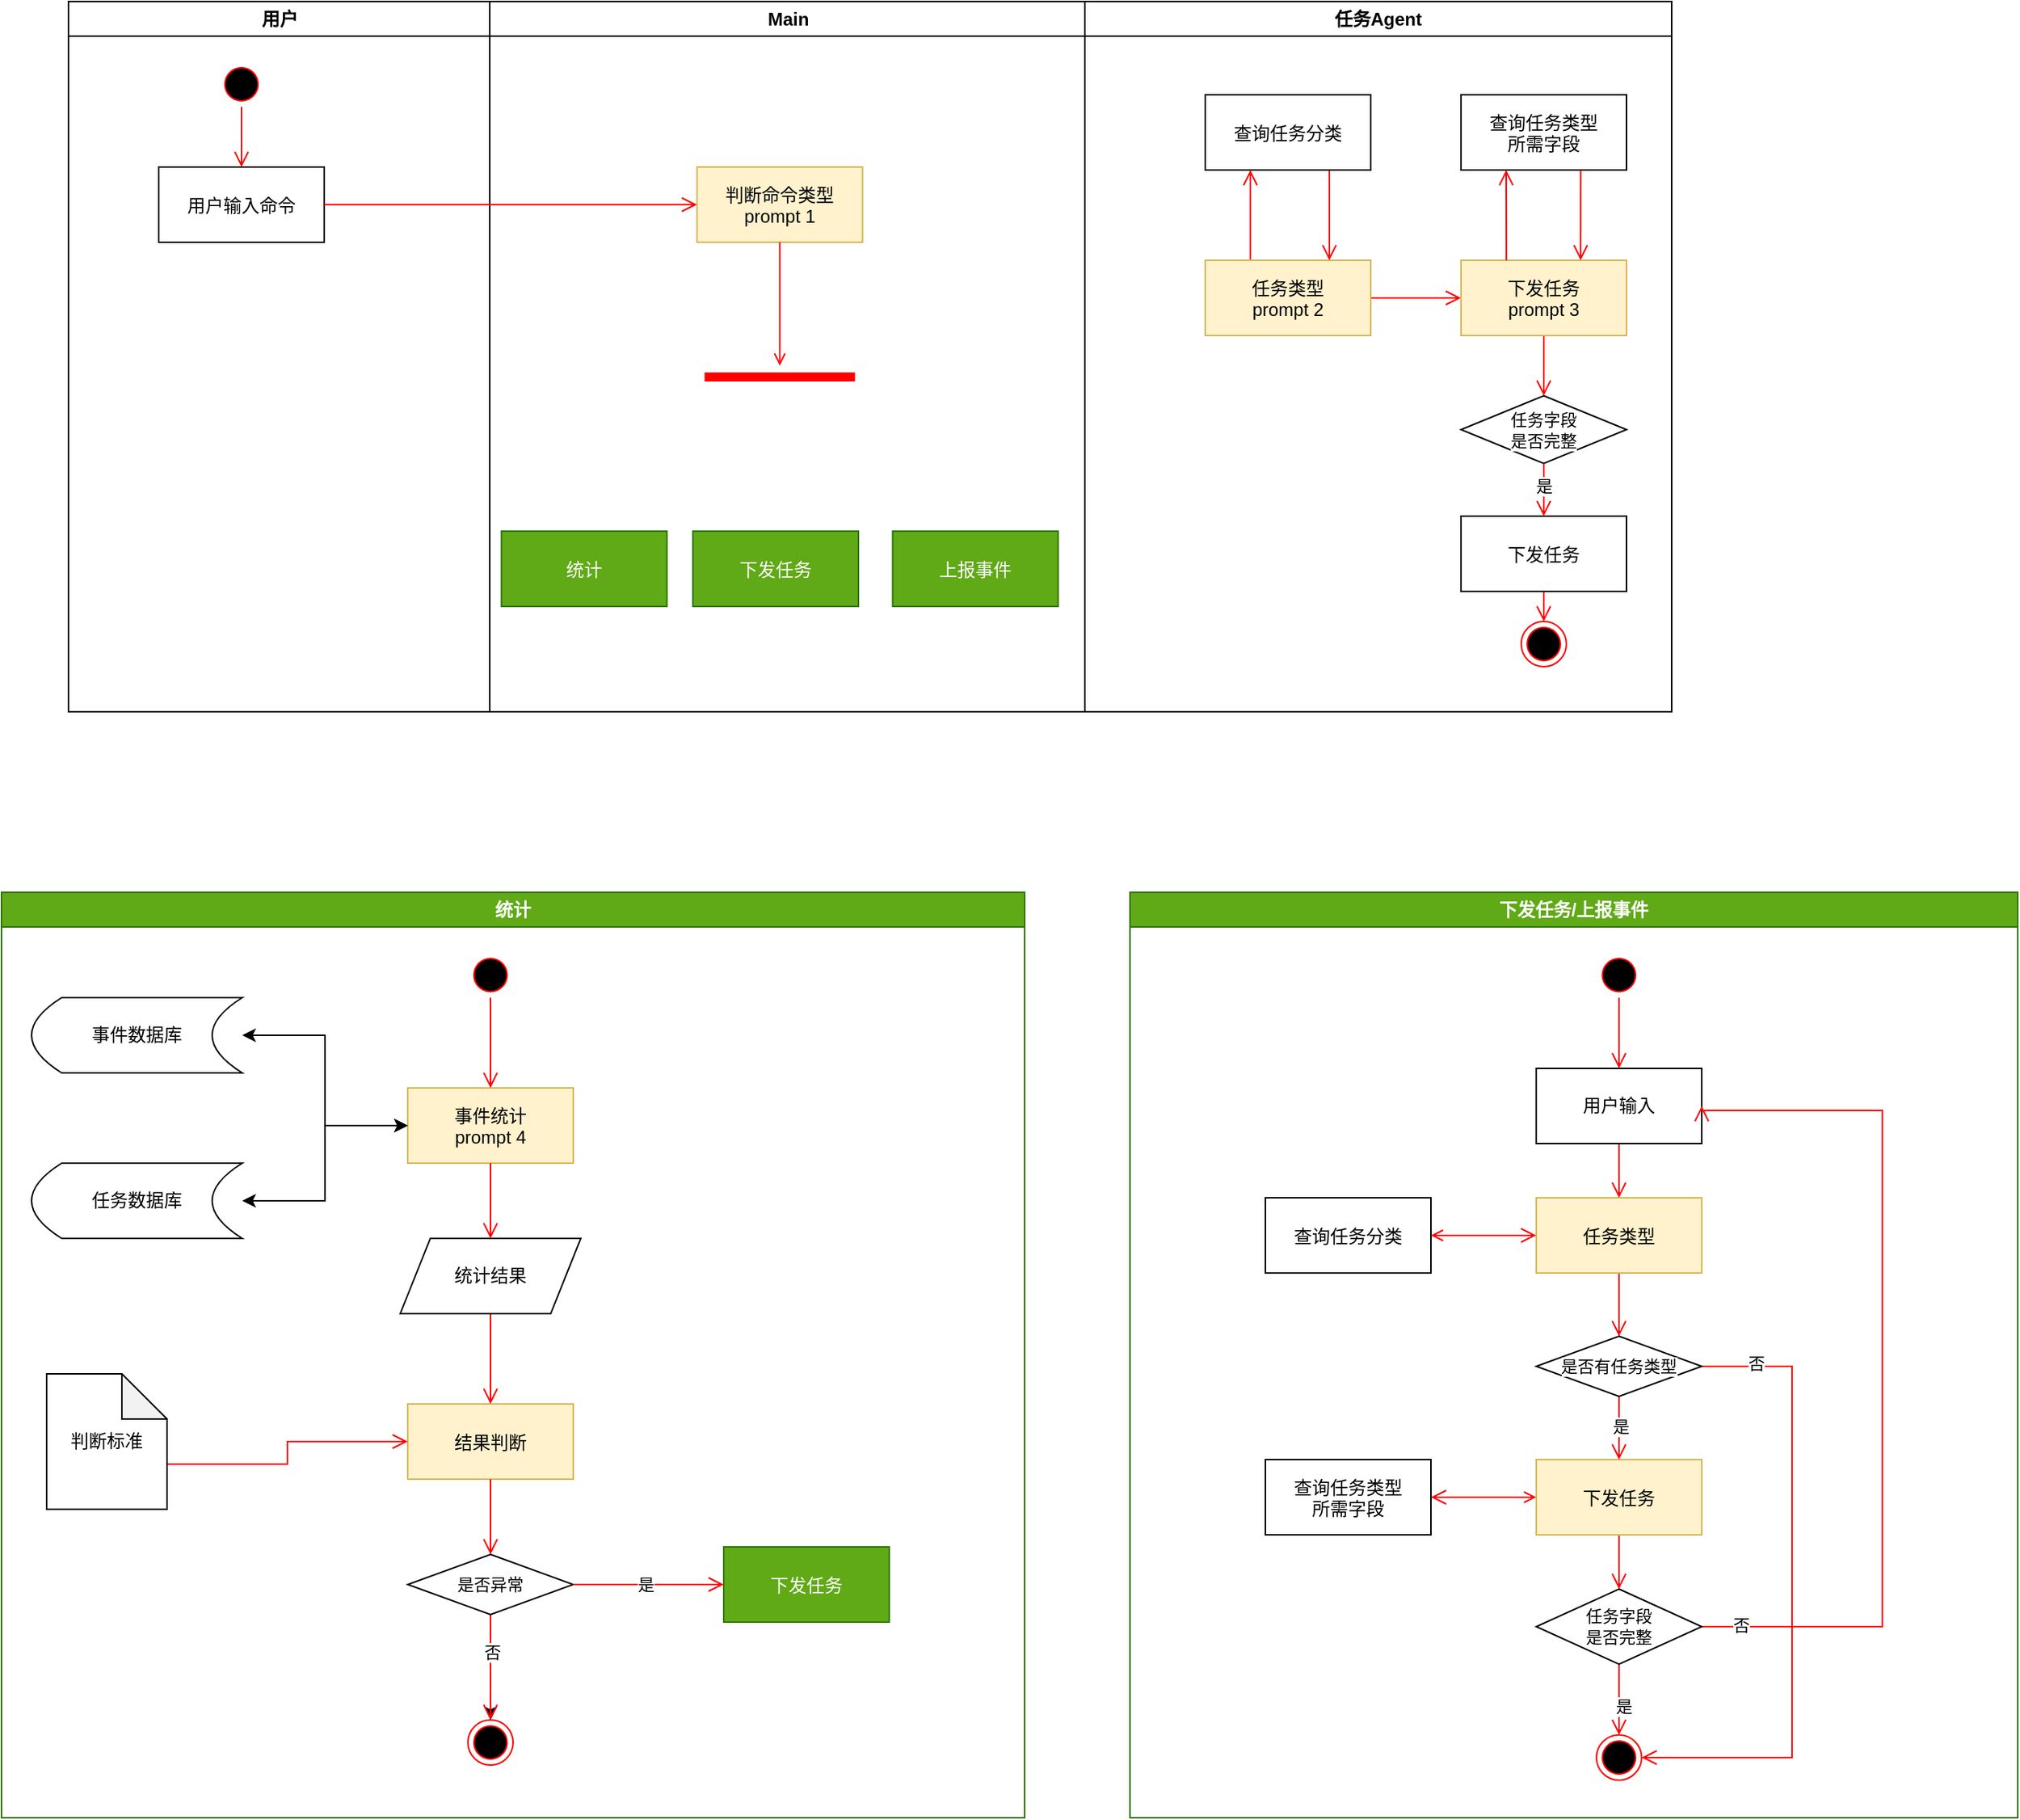 <mxfile version="23.1.5" type="github">
  <diagram name="Page-1" id="e7e014a7-5840-1c2e-5031-d8a46d1fe8dd">
    <mxGraphModel dx="1434" dy="789" grid="1" gridSize="10" guides="1" tooltips="1" connect="1" arrows="1" fold="1" page="1" pageScale="1" pageWidth="1169" pageHeight="826" background="none" math="0" shadow="0">
      <root>
        <mxCell id="0" />
        <mxCell id="1" parent="0" />
        <mxCell id="2" value="用户" style="swimlane;whiteSpace=wrap" parent="1" vertex="1">
          <mxGeometry x="164.5" y="128" width="280" height="472" as="geometry" />
        </mxCell>
        <mxCell id="5" value="" style="ellipse;shape=startState;fillColor=#000000;strokeColor=#ff0000;" parent="2" vertex="1">
          <mxGeometry x="100" y="40" width="30" height="30" as="geometry" />
        </mxCell>
        <mxCell id="6" value="" style="edgeStyle=elbowEdgeStyle;elbow=horizontal;verticalAlign=bottom;endArrow=open;endSize=8;strokeColor=#FF0000;endFill=1;rounded=0" parent="2" source="5" target="7" edge="1">
          <mxGeometry x="100" y="40" as="geometry">
            <mxPoint x="115" y="110" as="targetPoint" />
          </mxGeometry>
        </mxCell>
        <mxCell id="7" value="用户输入命令" style="" parent="2" vertex="1">
          <mxGeometry x="60" y="110" width="110" height="50" as="geometry" />
        </mxCell>
        <mxCell id="3" value="Main" style="swimlane;whiteSpace=wrap" parent="1" vertex="1">
          <mxGeometry x="444.5" y="128" width="395.5" height="472" as="geometry">
            <mxRectangle x="444.5" y="128" width="90" height="30" as="alternateBounds" />
          </mxGeometry>
        </mxCell>
        <mxCell id="15" value="判断命令类型&#xa;prompt 1" style="fillColor=#fff2cc;strokeColor=#d6b656;" parent="3" vertex="1">
          <mxGeometry x="137.75" y="110" width="110" height="50" as="geometry" />
        </mxCell>
        <mxCell id="17" value="" style="endArrow=open;strokeColor=#FF0000;endFill=1;rounded=0" parent="3" source="15" target="25" edge="1">
          <mxGeometry relative="1" as="geometry">
            <mxPoint x="75" y="220" as="targetPoint" />
          </mxGeometry>
        </mxCell>
        <mxCell id="25" value="" style="shape=line;strokeWidth=6;strokeColor=#ff0000;rotation=-180;" parent="3" vertex="1">
          <mxGeometry x="142.75" y="242" width="100" height="15" as="geometry" />
        </mxCell>
        <mxCell id="uS6XUm04iqKsiEQgvKoJ-63" value="统计" style="fillColor=#60a917;fontColor=#ffffff;strokeColor=#2D7600;" vertex="1" parent="3">
          <mxGeometry x="7.75" y="352" width="110" height="50" as="geometry" />
        </mxCell>
        <mxCell id="uS6XUm04iqKsiEQgvKoJ-64" value="下发任务" style="fillColor=#60a917;fontColor=#ffffff;strokeColor=#2D7600;" vertex="1" parent="3">
          <mxGeometry x="135" y="352" width="110" height="50" as="geometry" />
        </mxCell>
        <mxCell id="uS6XUm04iqKsiEQgvKoJ-65" value="上报事件" style="fillColor=#60a917;fontColor=#ffffff;strokeColor=#2D7600;" vertex="1" parent="3">
          <mxGeometry x="267.75" y="352" width="110" height="50" as="geometry" />
        </mxCell>
        <mxCell id="4" value="任务Agent" style="swimlane;whiteSpace=wrap" parent="1" vertex="1">
          <mxGeometry x="840" y="128" width="390" height="472" as="geometry" />
        </mxCell>
        <mxCell id="38" value="" style="ellipse;shape=endState;fillColor=#000000;strokeColor=#ff0000" parent="4" vertex="1">
          <mxGeometry x="290" y="412" width="30" height="30" as="geometry" />
        </mxCell>
        <mxCell id="tW41cjAI2kDG5QVRajdH-55" style="edgeStyle=elbowEdgeStyle;rounded=0;orthogonalLoop=1;jettySize=auto;elbow=horizontal;html=1;exitX=0.5;exitY=0;exitDx=0;exitDy=0;entryX=0.5;entryY=1;entryDx=0;entryDy=0;strokeColor=#FF0000;align=center;verticalAlign=bottom;fontFamily=Helvetica;fontSize=11;fontColor=default;labelBackgroundColor=default;endArrow=open;endFill=1;endSize=8;" parent="4" edge="1">
          <mxGeometry relative="1" as="geometry">
            <mxPoint x="110" y="172" as="sourcePoint" />
            <mxPoint x="110" y="112" as="targetPoint" />
          </mxGeometry>
        </mxCell>
        <mxCell id="tW41cjAI2kDG5QVRajdH-76" style="edgeStyle=elbowEdgeStyle;rounded=0;orthogonalLoop=1;jettySize=auto;elbow=horizontal;html=1;exitX=1;exitY=0.5;exitDx=0;exitDy=0;strokeColor=#FF0000;align=center;verticalAlign=bottom;fontFamily=Helvetica;fontSize=11;fontColor=default;labelBackgroundColor=default;endArrow=open;endFill=1;endSize=8;" parent="4" source="18" target="tW41cjAI2kDG5QVRajdH-71" edge="1">
          <mxGeometry relative="1" as="geometry" />
        </mxCell>
        <mxCell id="18" value="任务类型&#xa;prompt 2" style="fillColor=#fff2cc;strokeColor=#d6b656;" parent="4" vertex="1">
          <mxGeometry x="80" y="172" width="110" height="50" as="geometry" />
        </mxCell>
        <mxCell id="tW41cjAI2kDG5QVRajdH-56" style="edgeStyle=elbowEdgeStyle;rounded=0;orthogonalLoop=1;jettySize=auto;elbow=horizontal;html=1;exitX=0.75;exitY=1;exitDx=0;exitDy=0;entryX=0.75;entryY=0;entryDx=0;entryDy=0;strokeColor=#FF0000;align=center;verticalAlign=bottom;fontFamily=Helvetica;fontSize=11;fontColor=default;labelBackgroundColor=default;endArrow=open;endFill=1;endSize=8;" parent="4" source="tW41cjAI2kDG5QVRajdH-51" target="18" edge="1">
          <mxGeometry relative="1" as="geometry" />
        </mxCell>
        <mxCell id="tW41cjAI2kDG5QVRajdH-51" value="查询任务分类" style="" parent="4" vertex="1">
          <mxGeometry x="80" y="62" width="110" height="50" as="geometry" />
        </mxCell>
        <mxCell id="tW41cjAI2kDG5QVRajdH-78" style="edgeStyle=elbowEdgeStyle;rounded=0;orthogonalLoop=1;jettySize=auto;elbow=horizontal;html=1;exitX=0.5;exitY=1;exitDx=0;exitDy=0;entryX=0.5;entryY=0;entryDx=0;entryDy=0;strokeColor=#FF0000;align=center;verticalAlign=bottom;fontFamily=Helvetica;fontSize=11;fontColor=default;labelBackgroundColor=default;endArrow=open;endFill=1;endSize=8;" parent="4" source="tW41cjAI2kDG5QVRajdH-41" target="38" edge="1">
          <mxGeometry relative="1" as="geometry" />
        </mxCell>
        <mxCell id="tW41cjAI2kDG5QVRajdH-57" value="任务字段&lt;br&gt;是否完整" style="rhombus;whiteSpace=wrap;html=1;fontFamily=Helvetica;fontSize=11;fontColor=default;labelBackgroundColor=default;" parent="4" vertex="1">
          <mxGeometry x="250" y="262" width="110" height="45" as="geometry" />
        </mxCell>
        <mxCell id="tW41cjAI2kDG5QVRajdH-77" style="edgeStyle=elbowEdgeStyle;rounded=0;orthogonalLoop=1;jettySize=auto;elbow=horizontal;html=1;exitX=0.5;exitY=1;exitDx=0;exitDy=0;entryX=0.5;entryY=0;entryDx=0;entryDy=0;strokeColor=#FF0000;align=center;verticalAlign=bottom;fontFamily=Helvetica;fontSize=11;fontColor=default;labelBackgroundColor=default;endArrow=open;endFill=1;endSize=8;" parent="4" source="tW41cjAI2kDG5QVRajdH-71" target="tW41cjAI2kDG5QVRajdH-57" edge="1">
          <mxGeometry relative="1" as="geometry" />
        </mxCell>
        <mxCell id="tW41cjAI2kDG5QVRajdH-71" value="下发任务&#xa;prompt 3" style="fillColor=#fff2cc;strokeColor=#d6b656;" parent="4" vertex="1">
          <mxGeometry x="250" y="172" width="110" height="50" as="geometry" />
        </mxCell>
        <mxCell id="tW41cjAI2kDG5QVRajdH-72" value="查询任务类型&#xa;所需字段" style="" parent="4" vertex="1">
          <mxGeometry x="250" y="62" width="110" height="50" as="geometry" />
        </mxCell>
        <mxCell id="tW41cjAI2kDG5QVRajdH-73" style="edgeStyle=elbowEdgeStyle;rounded=0;orthogonalLoop=1;jettySize=auto;elbow=horizontal;html=1;exitX=0.5;exitY=0;exitDx=0;exitDy=0;entryX=0.5;entryY=1;entryDx=0;entryDy=0;strokeColor=#FF0000;align=center;verticalAlign=bottom;fontFamily=Helvetica;fontSize=11;fontColor=default;labelBackgroundColor=default;endArrow=open;endFill=1;endSize=8;" parent="4" edge="1">
          <mxGeometry relative="1" as="geometry">
            <mxPoint x="280.15" y="172" as="sourcePoint" />
            <mxPoint x="280.15" y="112" as="targetPoint" />
          </mxGeometry>
        </mxCell>
        <mxCell id="tW41cjAI2kDG5QVRajdH-74" style="edgeStyle=elbowEdgeStyle;rounded=0;orthogonalLoop=1;jettySize=auto;elbow=horizontal;html=1;exitX=0.75;exitY=1;exitDx=0;exitDy=0;entryX=0.75;entryY=0;entryDx=0;entryDy=0;strokeColor=#FF0000;align=center;verticalAlign=bottom;fontFamily=Helvetica;fontSize=11;fontColor=default;labelBackgroundColor=default;endArrow=open;endFill=1;endSize=8;" parent="4" edge="1">
          <mxGeometry relative="1" as="geometry">
            <mxPoint x="329.56" y="112" as="sourcePoint" />
            <mxPoint x="329.56" y="172" as="targetPoint" />
          </mxGeometry>
        </mxCell>
        <mxCell id="tW41cjAI2kDG5QVRajdH-41" value="下发任务" style="" parent="4" vertex="1">
          <mxGeometry x="250" y="342" width="110" height="50" as="geometry" />
        </mxCell>
        <mxCell id="tW41cjAI2kDG5QVRajdH-79" value="" style="edgeStyle=elbowEdgeStyle;rounded=0;orthogonalLoop=1;jettySize=auto;elbow=horizontal;html=1;exitX=0.5;exitY=1;exitDx=0;exitDy=0;entryX=0.5;entryY=0;entryDx=0;entryDy=0;strokeColor=#FF0000;align=center;verticalAlign=bottom;fontFamily=Helvetica;fontSize=11;fontColor=default;labelBackgroundColor=default;endArrow=open;endFill=1;endSize=8;" parent="4" source="tW41cjAI2kDG5QVRajdH-57" target="tW41cjAI2kDG5QVRajdH-41" edge="1">
          <mxGeometry relative="1" as="geometry">
            <mxPoint x="1145" y="435" as="sourcePoint" />
            <mxPoint x="1145" y="520" as="targetPoint" />
          </mxGeometry>
        </mxCell>
        <mxCell id="tW41cjAI2kDG5QVRajdH-83" value="是" style="edgeLabel;html=1;align=center;verticalAlign=middle;resizable=0;points=[];fontFamily=Helvetica;fontSize=11;fontColor=default;labelBackgroundColor=default;" parent="tW41cjAI2kDG5QVRajdH-79" vertex="1" connectable="0">
          <mxGeometry x="-0.385" relative="1" as="geometry">
            <mxPoint y="4" as="offset" />
          </mxGeometry>
        </mxCell>
        <mxCell id="tW41cjAI2kDG5QVRajdH-46" style="edgeStyle=elbowEdgeStyle;rounded=0;orthogonalLoop=1;jettySize=auto;html=1;exitX=1;exitY=0.5;exitDx=0;exitDy=0;entryX=0;entryY=0.5;entryDx=0;entryDy=0;strokeColor=#FF0000;align=center;verticalAlign=bottom;fontFamily=Helvetica;fontSize=11;fontColor=default;labelBackgroundColor=default;elbow=horizontal;endArrow=open;endFill=1;endSize=8;" parent="1" source="7" target="15" edge="1">
          <mxGeometry relative="1" as="geometry" />
        </mxCell>
        <mxCell id="uS6XUm04iqKsiEQgvKoJ-62" value="统计" style="swimlane;whiteSpace=wrap;html=1;fillColor=#60a917;fontColor=#ffffff;strokeColor=#2D7600;" vertex="1" parent="1">
          <mxGeometry x="120" y="720" width="680" height="615" as="geometry">
            <mxRectangle x="410" y="720" width="60" height="30" as="alternateBounds" />
          </mxGeometry>
        </mxCell>
        <mxCell id="tW41cjAI2kDG5QVRajdH-42" value="" style="ellipse;shape=endState;fillColor=#000000;strokeColor=#ff0000" parent="uS6XUm04iqKsiEQgvKoJ-62" vertex="1">
          <mxGeometry x="310" y="550" width="30" height="30" as="geometry" />
        </mxCell>
        <mxCell id="uS6XUm04iqKsiEQgvKoJ-39" value="事件统计&#xa;prompt 4" style="fillColor=#fff2cc;strokeColor=#d6b656;" vertex="1" parent="uS6XUm04iqKsiEQgvKoJ-62">
          <mxGeometry x="270" y="130" width="110" height="50" as="geometry" />
        </mxCell>
        <mxCell id="uS6XUm04iqKsiEQgvKoJ-44" style="edgeStyle=orthogonalEdgeStyle;rounded=0;orthogonalLoop=1;jettySize=auto;html=1;entryX=0;entryY=0.5;entryDx=0;entryDy=0;startArrow=classic;startFill=1;" edge="1" parent="uS6XUm04iqKsiEQgvKoJ-62" source="uS6XUm04iqKsiEQgvKoJ-61" target="uS6XUm04iqKsiEQgvKoJ-39">
          <mxGeometry relative="1" as="geometry">
            <mxPoint x="154.5" y="210" as="sourcePoint" />
          </mxGeometry>
        </mxCell>
        <mxCell id="uS6XUm04iqKsiEQgvKoJ-43" style="edgeStyle=orthogonalEdgeStyle;rounded=0;orthogonalLoop=1;jettySize=auto;html=1;exitX=0;exitY=0.5;exitDx=0;exitDy=0;entryX=1;entryY=0.5;entryDx=0;entryDy=0;startArrow=classic;startFill=1;" edge="1" parent="uS6XUm04iqKsiEQgvKoJ-62" source="uS6XUm04iqKsiEQgvKoJ-39" target="uS6XUm04iqKsiEQgvKoJ-60">
          <mxGeometry relative="1" as="geometry">
            <mxPoint x="154.5" y="95" as="targetPoint" />
          </mxGeometry>
        </mxCell>
        <mxCell id="uS6XUm04iqKsiEQgvKoJ-45" value="结果判断" style="fillColor=#fff2cc;strokeColor=#d6b656;" vertex="1" parent="uS6XUm04iqKsiEQgvKoJ-62">
          <mxGeometry x="270" y="340" width="110" height="50" as="geometry" />
        </mxCell>
        <mxCell id="uS6XUm04iqKsiEQgvKoJ-56" style="edgeStyle=orthogonalEdgeStyle;rounded=0;orthogonalLoop=1;jettySize=auto;html=1;exitX=0.5;exitY=1;exitDx=0;exitDy=0;entryX=0.5;entryY=0;entryDx=0;entryDy=0;" edge="1" parent="uS6XUm04iqKsiEQgvKoJ-62" source="uS6XUm04iqKsiEQgvKoJ-46" target="tW41cjAI2kDG5QVRajdH-42">
          <mxGeometry relative="1" as="geometry" />
        </mxCell>
        <mxCell id="uS6XUm04iqKsiEQgvKoJ-57" value="" style="edgeStyle=orthogonalEdgeStyle;rounded=0;orthogonalLoop=1;jettySize=auto;html=1;strokeColor=#FF0000;align=center;verticalAlign=bottom;fontFamily=Helvetica;fontSize=11;fontColor=default;labelBackgroundColor=default;elbow=horizontal;endArrow=open;endFill=1;endSize=8;" edge="1" parent="uS6XUm04iqKsiEQgvKoJ-62" source="uS6XUm04iqKsiEQgvKoJ-46" target="tW41cjAI2kDG5QVRajdH-42">
          <mxGeometry relative="1" as="geometry" />
        </mxCell>
        <mxCell id="uS6XUm04iqKsiEQgvKoJ-67" value="否" style="edgeLabel;html=1;align=center;verticalAlign=middle;resizable=0;points=[];" vertex="1" connectable="0" parent="uS6XUm04iqKsiEQgvKoJ-57">
          <mxGeometry x="-0.286" y="1" relative="1" as="geometry">
            <mxPoint as="offset" />
          </mxGeometry>
        </mxCell>
        <mxCell id="uS6XUm04iqKsiEQgvKoJ-46" value="是否异常" style="rhombus;whiteSpace=wrap;html=1;fontFamily=Helvetica;fontSize=11;fontColor=default;labelBackgroundColor=default;" vertex="1" parent="uS6XUm04iqKsiEQgvKoJ-62">
          <mxGeometry x="270" y="440" width="110" height="40" as="geometry" />
        </mxCell>
        <mxCell id="uS6XUm04iqKsiEQgvKoJ-55" style="edgeStyle=orthogonalEdgeStyle;rounded=0;orthogonalLoop=1;jettySize=auto;html=1;exitX=0.5;exitY=1;exitDx=0;exitDy=0;entryX=0.5;entryY=0;entryDx=0;entryDy=0;strokeColor=#FF0000;align=center;verticalAlign=bottom;fontFamily=Helvetica;fontSize=11;fontColor=default;labelBackgroundColor=default;elbow=horizontal;endArrow=open;endFill=1;endSize=8;" edge="1" parent="uS6XUm04iqKsiEQgvKoJ-62" source="uS6XUm04iqKsiEQgvKoJ-45" target="uS6XUm04iqKsiEQgvKoJ-46">
          <mxGeometry relative="1" as="geometry" />
        </mxCell>
        <mxCell id="uS6XUm04iqKsiEQgvKoJ-54" style="edgeStyle=orthogonalEdgeStyle;rounded=0;orthogonalLoop=1;jettySize=auto;html=1;exitX=0.5;exitY=1;exitDx=0;exitDy=0;strokeColor=#FF0000;align=center;verticalAlign=bottom;fontFamily=Helvetica;fontSize=11;fontColor=default;labelBackgroundColor=default;elbow=horizontal;endArrow=open;endFill=1;endSize=8;" edge="1" parent="uS6XUm04iqKsiEQgvKoJ-62" source="uS6XUm04iqKsiEQgvKoJ-48" target="uS6XUm04iqKsiEQgvKoJ-45">
          <mxGeometry relative="1" as="geometry" />
        </mxCell>
        <mxCell id="uS6XUm04iqKsiEQgvKoJ-48" value="统计结果" style="shape=parallelogram;perimeter=parallelogramPerimeter;whiteSpace=wrap;html=1;fixedSize=1;" vertex="1" parent="uS6XUm04iqKsiEQgvKoJ-62">
          <mxGeometry x="265" y="230" width="120" height="50" as="geometry" />
        </mxCell>
        <mxCell id="uS6XUm04iqKsiEQgvKoJ-53" style="edgeStyle=orthogonalEdgeStyle;rounded=0;orthogonalLoop=1;jettySize=auto;html=1;exitX=0.5;exitY=1;exitDx=0;exitDy=0;entryX=0.5;entryY=0;entryDx=0;entryDy=0;strokeColor=#FF0000;align=center;verticalAlign=bottom;fontFamily=Helvetica;fontSize=11;fontColor=default;labelBackgroundColor=default;elbow=horizontal;endArrow=open;endFill=1;endSize=8;" edge="1" parent="uS6XUm04iqKsiEQgvKoJ-62" source="uS6XUm04iqKsiEQgvKoJ-39" target="uS6XUm04iqKsiEQgvKoJ-48">
          <mxGeometry relative="1" as="geometry" />
        </mxCell>
        <mxCell id="uS6XUm04iqKsiEQgvKoJ-58" style="edgeStyle=orthogonalEdgeStyle;rounded=0;orthogonalLoop=1;jettySize=auto;html=1;exitX=0;exitY=0;exitDx=80;exitDy=60;exitPerimeter=0;strokeColor=#FF0000;align=center;verticalAlign=bottom;fontFamily=Helvetica;fontSize=11;fontColor=default;labelBackgroundColor=default;elbow=horizontal;endArrow=open;endFill=1;endSize=8;" edge="1" parent="uS6XUm04iqKsiEQgvKoJ-62" source="uS6XUm04iqKsiEQgvKoJ-49" target="uS6XUm04iqKsiEQgvKoJ-45">
          <mxGeometry relative="1" as="geometry" />
        </mxCell>
        <mxCell id="uS6XUm04iqKsiEQgvKoJ-49" value="判断标准" style="shape=note;whiteSpace=wrap;html=1;backgroundOutline=1;darkOpacity=0.05;" vertex="1" parent="uS6XUm04iqKsiEQgvKoJ-62">
          <mxGeometry x="30" y="320" width="80" height="90" as="geometry" />
        </mxCell>
        <mxCell id="uS6XUm04iqKsiEQgvKoJ-52" style="edgeStyle=orthogonalEdgeStyle;rounded=0;orthogonalLoop=1;jettySize=auto;html=1;exitX=0.5;exitY=1;exitDx=0;exitDy=0;strokeColor=#FF0000;align=center;verticalAlign=bottom;fontFamily=Helvetica;fontSize=11;fontColor=default;labelBackgroundColor=default;elbow=horizontal;endArrow=open;endFill=1;endSize=8;" edge="1" parent="uS6XUm04iqKsiEQgvKoJ-62" source="uS6XUm04iqKsiEQgvKoJ-50" target="uS6XUm04iqKsiEQgvKoJ-39">
          <mxGeometry relative="1" as="geometry" />
        </mxCell>
        <mxCell id="uS6XUm04iqKsiEQgvKoJ-50" value="" style="ellipse;shape=startState;fillColor=#000000;strokeColor=#ff0000;" vertex="1" parent="uS6XUm04iqKsiEQgvKoJ-62">
          <mxGeometry x="310" y="40" width="30" height="30" as="geometry" />
        </mxCell>
        <mxCell id="uS6XUm04iqKsiEQgvKoJ-51" value="下发任务" style="fillColor=#60a917;fontColor=#ffffff;strokeColor=#2D7600;" vertex="1" parent="uS6XUm04iqKsiEQgvKoJ-62">
          <mxGeometry x="480" y="435" width="110" height="50" as="geometry" />
        </mxCell>
        <mxCell id="uS6XUm04iqKsiEQgvKoJ-59" style="edgeStyle=orthogonalEdgeStyle;rounded=0;orthogonalLoop=1;jettySize=auto;html=1;exitX=1;exitY=0.5;exitDx=0;exitDy=0;strokeColor=#FF0000;align=center;verticalAlign=bottom;fontFamily=Helvetica;fontSize=11;fontColor=default;labelBackgroundColor=default;elbow=horizontal;endArrow=open;endFill=1;endSize=8;" edge="1" parent="uS6XUm04iqKsiEQgvKoJ-62" source="uS6XUm04iqKsiEQgvKoJ-46" target="uS6XUm04iqKsiEQgvKoJ-51">
          <mxGeometry relative="1" as="geometry" />
        </mxCell>
        <mxCell id="uS6XUm04iqKsiEQgvKoJ-66" value="是" style="edgeLabel;html=1;align=center;verticalAlign=middle;resizable=0;points=[];" vertex="1" connectable="0" parent="uS6XUm04iqKsiEQgvKoJ-59">
          <mxGeometry x="-0.04" relative="1" as="geometry">
            <mxPoint as="offset" />
          </mxGeometry>
        </mxCell>
        <mxCell id="uS6XUm04iqKsiEQgvKoJ-60" value="事件数据库" style="shape=dataStorage;whiteSpace=wrap;html=1;fixedSize=1;" vertex="1" parent="uS6XUm04iqKsiEQgvKoJ-62">
          <mxGeometry x="20" y="70" width="140" height="50" as="geometry" />
        </mxCell>
        <mxCell id="uS6XUm04iqKsiEQgvKoJ-61" value="任务数据库" style="shape=dataStorage;whiteSpace=wrap;html=1;fixedSize=1;" vertex="1" parent="uS6XUm04iqKsiEQgvKoJ-62">
          <mxGeometry x="20" y="180" width="140" height="50" as="geometry" />
        </mxCell>
        <mxCell id="uS6XUm04iqKsiEQgvKoJ-68" value="下发任务/上报事件" style="swimlane;whiteSpace=wrap;html=1;fillColor=#60a917;fontColor=#ffffff;strokeColor=#2D7600;" vertex="1" parent="1">
          <mxGeometry x="870" y="720" width="590" height="615" as="geometry">
            <mxRectangle x="410" y="720" width="60" height="30" as="alternateBounds" />
          </mxGeometry>
        </mxCell>
        <mxCell id="uS6XUm04iqKsiEQgvKoJ-69" value="" style="ellipse;shape=endState;fillColor=#000000;strokeColor=#ff0000" vertex="1" parent="uS6XUm04iqKsiEQgvKoJ-68">
          <mxGeometry x="310" y="560" width="30" height="30" as="geometry" />
        </mxCell>
        <mxCell id="uS6XUm04iqKsiEQgvKoJ-100" style="edgeStyle=orthogonalEdgeStyle;rounded=0;orthogonalLoop=1;jettySize=auto;html=1;exitX=0.5;exitY=1;exitDx=0;exitDy=0;entryX=0.5;entryY=0;entryDx=0;entryDy=0;strokeColor=#FF0000;align=center;verticalAlign=bottom;fontFamily=Helvetica;fontSize=11;fontColor=default;labelBackgroundColor=default;elbow=horizontal;endArrow=open;endFill=1;endSize=8;" edge="1" parent="uS6XUm04iqKsiEQgvKoJ-68" source="uS6XUm04iqKsiEQgvKoJ-70" target="uS6XUm04iqKsiEQgvKoJ-94">
          <mxGeometry relative="1" as="geometry" />
        </mxCell>
        <mxCell id="uS6XUm04iqKsiEQgvKoJ-70" value="任务类型" style="fillColor=#fff2cc;strokeColor=#d6b656;" vertex="1" parent="uS6XUm04iqKsiEQgvKoJ-68">
          <mxGeometry x="270" y="203" width="110" height="50" as="geometry" />
        </mxCell>
        <mxCell id="uS6XUm04iqKsiEQgvKoJ-84" style="edgeStyle=orthogonalEdgeStyle;rounded=0;orthogonalLoop=1;jettySize=auto;html=1;exitX=0.5;exitY=1;exitDx=0;exitDy=0;strokeColor=#FF0000;align=center;verticalAlign=bottom;fontFamily=Helvetica;fontSize=11;fontColor=default;labelBackgroundColor=default;elbow=horizontal;endArrow=open;endFill=1;endSize=8;entryX=0.5;entryY=0;entryDx=0;entryDy=0;" edge="1" parent="uS6XUm04iqKsiEQgvKoJ-68" source="uS6XUm04iqKsiEQgvKoJ-85" target="uS6XUm04iqKsiEQgvKoJ-91">
          <mxGeometry relative="1" as="geometry" />
        </mxCell>
        <mxCell id="uS6XUm04iqKsiEQgvKoJ-85" value="" style="ellipse;shape=startState;fillColor=#000000;strokeColor=#ff0000;" vertex="1" parent="uS6XUm04iqKsiEQgvKoJ-68">
          <mxGeometry x="310" y="40" width="30" height="30" as="geometry" />
        </mxCell>
        <mxCell id="uS6XUm04iqKsiEQgvKoJ-99" style="edgeStyle=orthogonalEdgeStyle;rounded=0;orthogonalLoop=1;jettySize=auto;html=1;exitX=0.5;exitY=1;exitDx=0;exitDy=0;entryX=0.5;entryY=0;entryDx=0;entryDy=0;strokeColor=#FF0000;align=center;verticalAlign=bottom;fontFamily=Helvetica;fontSize=11;fontColor=default;labelBackgroundColor=default;elbow=horizontal;endArrow=open;endFill=1;endSize=8;" edge="1" parent="uS6XUm04iqKsiEQgvKoJ-68" source="uS6XUm04iqKsiEQgvKoJ-91" target="uS6XUm04iqKsiEQgvKoJ-70">
          <mxGeometry relative="1" as="geometry" />
        </mxCell>
        <mxCell id="uS6XUm04iqKsiEQgvKoJ-91" value="用户输入" style="rounded=0;whiteSpace=wrap;html=1;" vertex="1" parent="uS6XUm04iqKsiEQgvKoJ-68">
          <mxGeometry x="270" y="117" width="110" height="50" as="geometry" />
        </mxCell>
        <mxCell id="uS6XUm04iqKsiEQgvKoJ-105" style="edgeStyle=orthogonalEdgeStyle;rounded=0;orthogonalLoop=1;jettySize=auto;html=1;exitX=1;exitY=0.5;exitDx=0;exitDy=0;entryX=0;entryY=0.5;entryDx=0;entryDy=0;strokeColor=#FF0000;align=center;verticalAlign=bottom;fontFamily=Helvetica;fontSize=11;fontColor=default;labelBackgroundColor=default;elbow=horizontal;endArrow=open;endFill=1;endSize=8;startArrow=open;startFill=0;" edge="1" parent="uS6XUm04iqKsiEQgvKoJ-68" source="uS6XUm04iqKsiEQgvKoJ-92" target="uS6XUm04iqKsiEQgvKoJ-70">
          <mxGeometry relative="1" as="geometry" />
        </mxCell>
        <mxCell id="uS6XUm04iqKsiEQgvKoJ-92" value="查询任务分类" style="" vertex="1" parent="uS6XUm04iqKsiEQgvKoJ-68">
          <mxGeometry x="90" y="203" width="110" height="50" as="geometry" />
        </mxCell>
        <mxCell id="uS6XUm04iqKsiEQgvKoJ-102" style="edgeStyle=orthogonalEdgeStyle;rounded=0;orthogonalLoop=1;jettySize=auto;html=1;exitX=0.5;exitY=1;exitDx=0;exitDy=0;entryX=0.5;entryY=0;entryDx=0;entryDy=0;strokeColor=#FF0000;align=center;verticalAlign=bottom;fontFamily=Helvetica;fontSize=11;fontColor=default;labelBackgroundColor=default;elbow=horizontal;endArrow=open;endFill=1;endSize=8;" edge="1" parent="uS6XUm04iqKsiEQgvKoJ-68" source="uS6XUm04iqKsiEQgvKoJ-93" target="uS6XUm04iqKsiEQgvKoJ-96">
          <mxGeometry relative="1" as="geometry" />
        </mxCell>
        <mxCell id="uS6XUm04iqKsiEQgvKoJ-104" style="edgeStyle=orthogonalEdgeStyle;rounded=0;orthogonalLoop=1;jettySize=auto;html=1;exitX=0;exitY=0.5;exitDx=0;exitDy=0;entryX=1;entryY=0.5;entryDx=0;entryDy=0;strokeColor=#FF0000;align=center;verticalAlign=bottom;fontFamily=Helvetica;fontSize=11;fontColor=default;labelBackgroundColor=default;elbow=horizontal;endArrow=open;endFill=0;endSize=8;startArrow=open;startFill=0;" edge="1" parent="uS6XUm04iqKsiEQgvKoJ-68" source="uS6XUm04iqKsiEQgvKoJ-93" target="uS6XUm04iqKsiEQgvKoJ-95">
          <mxGeometry relative="1" as="geometry" />
        </mxCell>
        <mxCell id="uS6XUm04iqKsiEQgvKoJ-93" value="下发任务" style="fillColor=#fff2cc;strokeColor=#d6b656;" vertex="1" parent="uS6XUm04iqKsiEQgvKoJ-68">
          <mxGeometry x="270" y="377" width="110" height="50" as="geometry" />
        </mxCell>
        <mxCell id="uS6XUm04iqKsiEQgvKoJ-101" style="edgeStyle=orthogonalEdgeStyle;rounded=0;orthogonalLoop=1;jettySize=auto;html=1;exitX=0.5;exitY=1;exitDx=0;exitDy=0;entryX=0.5;entryY=0;entryDx=0;entryDy=0;strokeColor=#FF0000;align=center;verticalAlign=bottom;fontFamily=Helvetica;fontSize=11;fontColor=default;labelBackgroundColor=default;elbow=horizontal;endArrow=open;endFill=1;endSize=8;" edge="1" parent="uS6XUm04iqKsiEQgvKoJ-68" source="uS6XUm04iqKsiEQgvKoJ-94" target="uS6XUm04iqKsiEQgvKoJ-93">
          <mxGeometry relative="1" as="geometry" />
        </mxCell>
        <mxCell id="uS6XUm04iqKsiEQgvKoJ-108" value="是" style="edgeLabel;html=1;align=center;verticalAlign=middle;resizable=0;points=[];fontFamily=Helvetica;fontSize=11;fontColor=default;labelBackgroundColor=default;" vertex="1" connectable="0" parent="uS6XUm04iqKsiEQgvKoJ-101">
          <mxGeometry x="-0.05" y="1" relative="1" as="geometry">
            <mxPoint as="offset" />
          </mxGeometry>
        </mxCell>
        <mxCell id="uS6XUm04iqKsiEQgvKoJ-106" style="edgeStyle=orthogonalEdgeStyle;rounded=0;orthogonalLoop=1;jettySize=auto;html=1;exitX=1;exitY=0.5;exitDx=0;exitDy=0;entryX=1;entryY=0.5;entryDx=0;entryDy=0;strokeColor=#FF0000;align=center;verticalAlign=bottom;fontFamily=Helvetica;fontSize=11;fontColor=default;labelBackgroundColor=default;elbow=horizontal;endArrow=open;endFill=1;endSize=8;" edge="1" parent="uS6XUm04iqKsiEQgvKoJ-68" source="uS6XUm04iqKsiEQgvKoJ-94" target="uS6XUm04iqKsiEQgvKoJ-69">
          <mxGeometry relative="1" as="geometry">
            <Array as="points">
              <mxPoint x="440" y="315" />
              <mxPoint x="440" y="575" />
            </Array>
          </mxGeometry>
        </mxCell>
        <mxCell id="uS6XUm04iqKsiEQgvKoJ-109" value="否" style="edgeLabel;html=1;align=center;verticalAlign=middle;resizable=0;points=[];fontFamily=Helvetica;fontSize=11;fontColor=default;labelBackgroundColor=default;" vertex="1" connectable="0" parent="uS6XUm04iqKsiEQgvKoJ-106">
          <mxGeometry x="-0.828" y="2" relative="1" as="geometry">
            <mxPoint as="offset" />
          </mxGeometry>
        </mxCell>
        <mxCell id="uS6XUm04iqKsiEQgvKoJ-94" value="是否有任务类型" style="rhombus;whiteSpace=wrap;html=1;fontFamily=Helvetica;fontSize=11;fontColor=default;labelBackgroundColor=default;" vertex="1" parent="uS6XUm04iqKsiEQgvKoJ-68">
          <mxGeometry x="270" y="295" width="110" height="40" as="geometry" />
        </mxCell>
        <mxCell id="uS6XUm04iqKsiEQgvKoJ-95" value="查询任务类型&#xa;所需字段" style="" vertex="1" parent="uS6XUm04iqKsiEQgvKoJ-68">
          <mxGeometry x="90" y="377" width="110" height="50" as="geometry" />
        </mxCell>
        <mxCell id="uS6XUm04iqKsiEQgvKoJ-103" style="edgeStyle=orthogonalEdgeStyle;rounded=0;orthogonalLoop=1;jettySize=auto;html=1;exitX=0.5;exitY=1;exitDx=0;exitDy=0;entryX=0.5;entryY=0;entryDx=0;entryDy=0;strokeColor=#FF0000;align=center;verticalAlign=bottom;fontFamily=Helvetica;fontSize=11;fontColor=default;labelBackgroundColor=default;elbow=horizontal;endArrow=open;endFill=1;endSize=8;" edge="1" parent="uS6XUm04iqKsiEQgvKoJ-68" source="uS6XUm04iqKsiEQgvKoJ-96" target="uS6XUm04iqKsiEQgvKoJ-69">
          <mxGeometry relative="1" as="geometry" />
        </mxCell>
        <mxCell id="uS6XUm04iqKsiEQgvKoJ-110" value="是" style="edgeLabel;html=1;align=center;verticalAlign=middle;resizable=0;points=[];fontFamily=Helvetica;fontSize=11;fontColor=default;labelBackgroundColor=default;" vertex="1" connectable="0" parent="uS6XUm04iqKsiEQgvKoJ-103">
          <mxGeometry x="0.2" y="3" relative="1" as="geometry">
            <mxPoint as="offset" />
          </mxGeometry>
        </mxCell>
        <mxCell id="uS6XUm04iqKsiEQgvKoJ-107" style="edgeStyle=orthogonalEdgeStyle;rounded=0;orthogonalLoop=1;jettySize=auto;html=1;exitX=1;exitY=0.5;exitDx=0;exitDy=0;entryX=1;entryY=0.5;entryDx=0;entryDy=0;strokeColor=#FF0000;align=center;verticalAlign=bottom;fontFamily=Helvetica;fontSize=11;fontColor=default;labelBackgroundColor=default;elbow=horizontal;endArrow=open;endFill=1;endSize=8;" edge="1" parent="uS6XUm04iqKsiEQgvKoJ-68" source="uS6XUm04iqKsiEQgvKoJ-96" target="uS6XUm04iqKsiEQgvKoJ-91">
          <mxGeometry relative="1" as="geometry">
            <Array as="points">
              <mxPoint x="500" y="488" />
              <mxPoint x="500" y="145" />
              <mxPoint x="380" y="145" />
            </Array>
          </mxGeometry>
        </mxCell>
        <mxCell id="uS6XUm04iqKsiEQgvKoJ-111" value="否" style="edgeLabel;html=1;align=center;verticalAlign=middle;resizable=0;points=[];fontFamily=Helvetica;fontSize=11;fontColor=default;labelBackgroundColor=default;" vertex="1" connectable="0" parent="uS6XUm04iqKsiEQgvKoJ-107">
          <mxGeometry x="-0.913" y="2" relative="1" as="geometry">
            <mxPoint y="1" as="offset" />
          </mxGeometry>
        </mxCell>
        <mxCell id="uS6XUm04iqKsiEQgvKoJ-96" value="任务字段&lt;br&gt;是否完整" style="rhombus;whiteSpace=wrap;html=1;fontFamily=Helvetica;fontSize=11;fontColor=default;labelBackgroundColor=default;" vertex="1" parent="uS6XUm04iqKsiEQgvKoJ-68">
          <mxGeometry x="270" y="463" width="110" height="50" as="geometry" />
        </mxCell>
      </root>
    </mxGraphModel>
  </diagram>
</mxfile>
